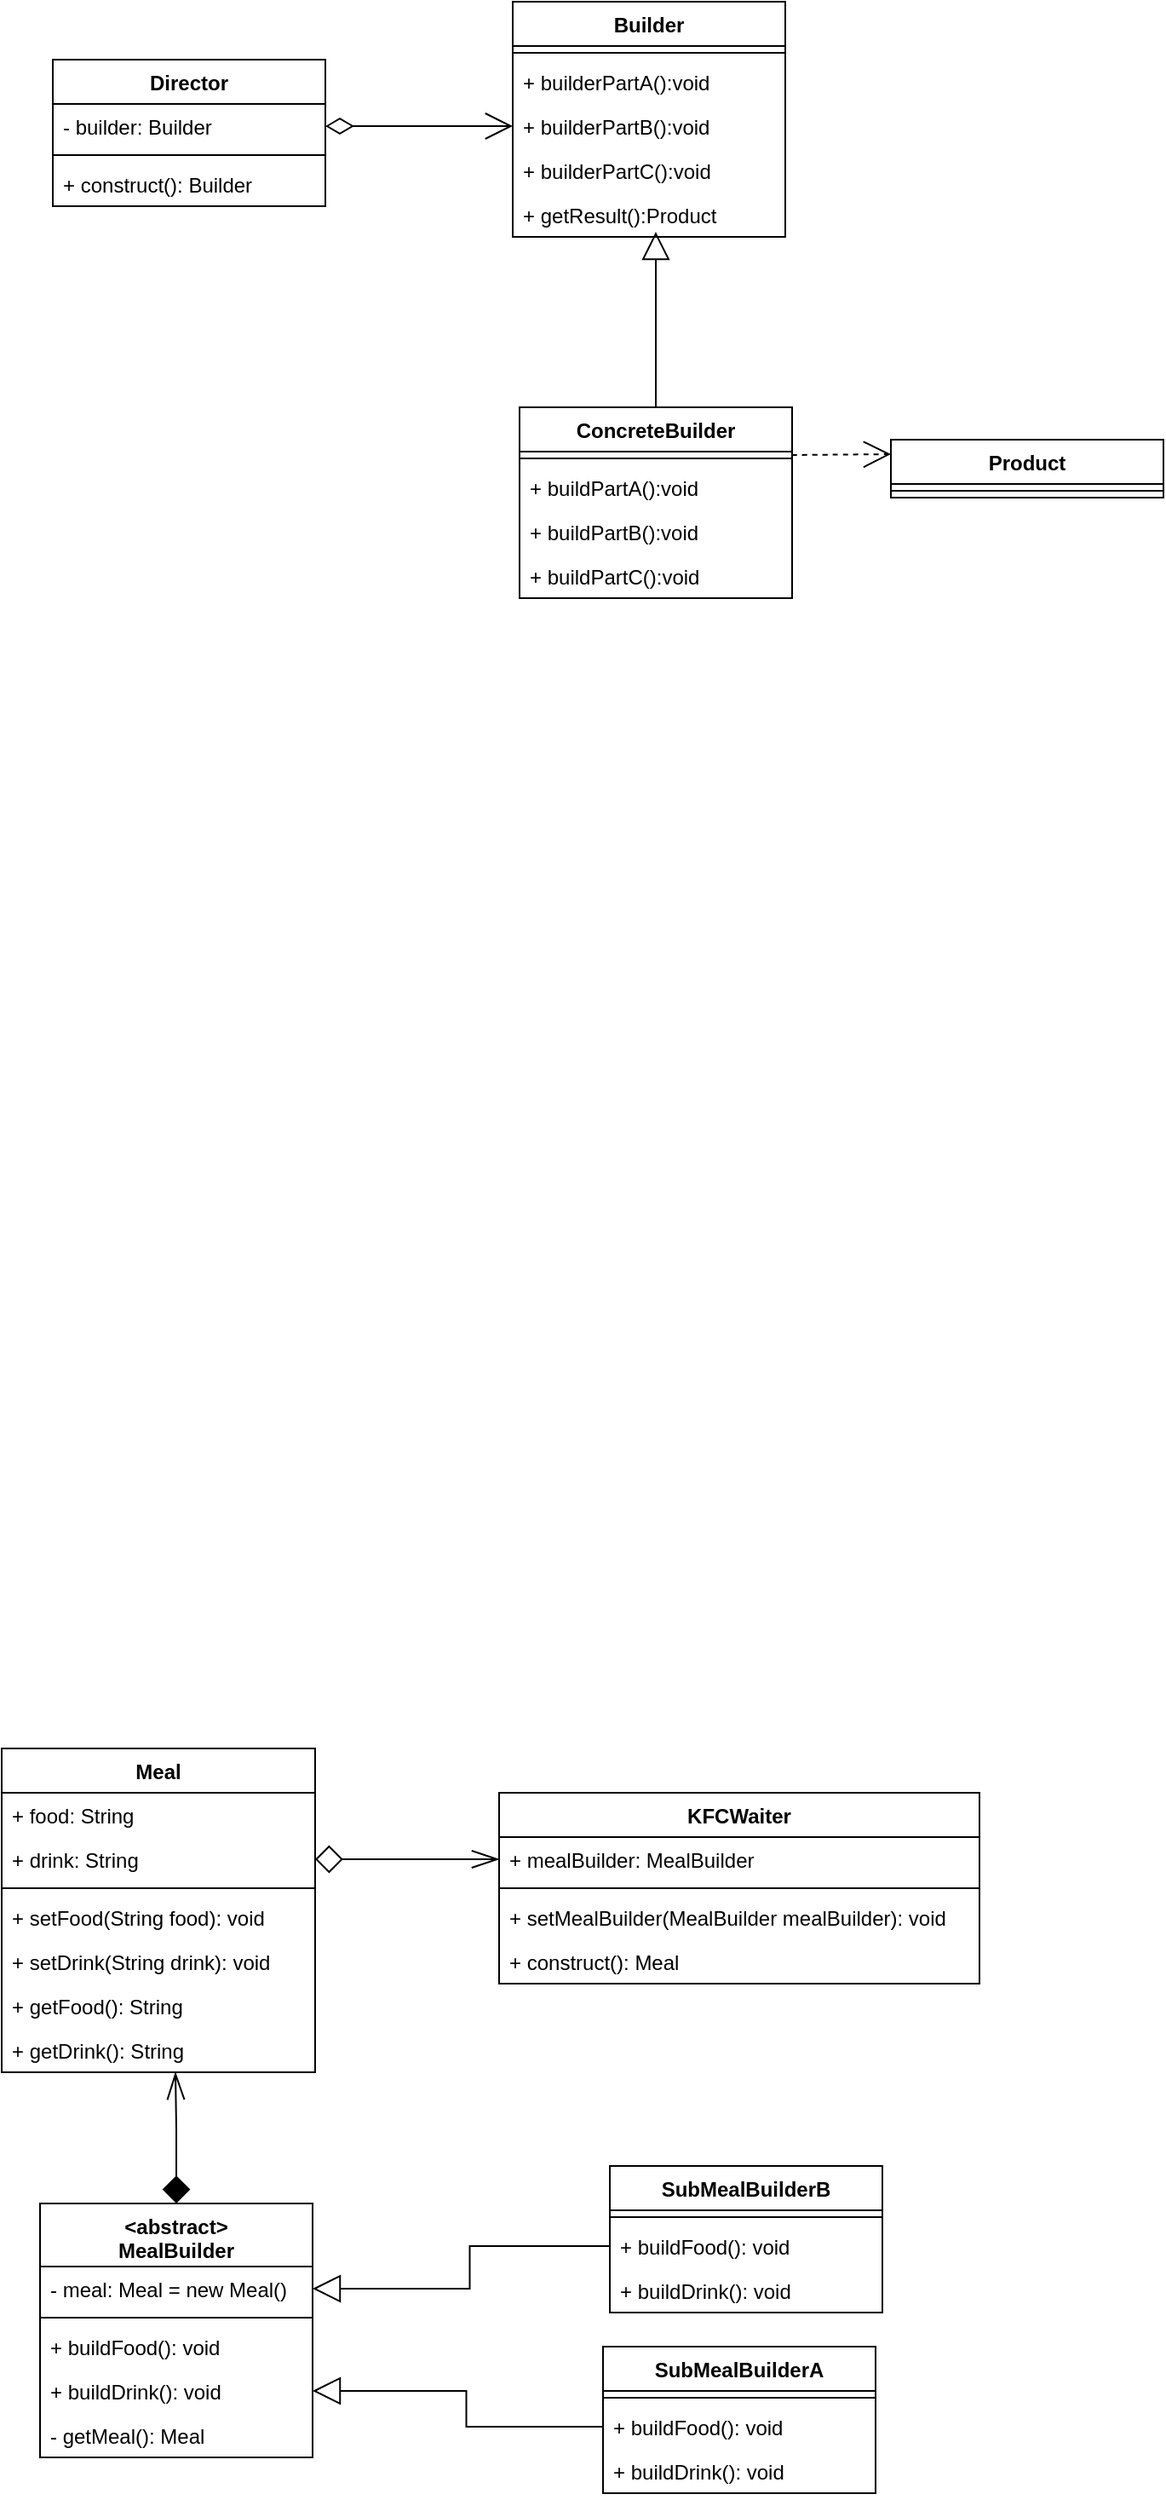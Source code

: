 <mxfile version="15.3.4" type="device"><diagram id="HQxXKQGNRLBeDkxbjRyu" name="Page-1"><mxGraphModel dx="1292" dy="698" grid="0" gridSize="10" guides="1" tooltips="1" connect="1" arrows="1" fold="1" page="1" pageScale="1" pageWidth="827" pageHeight="1169" math="0" shadow="0"><root><mxCell id="0"/><mxCell id="1" parent="0"/><mxCell id="90RU2VvvcYYSAsGsq9hx-1" value="Director" style="swimlane;fontStyle=1;align=center;verticalAlign=top;childLayout=stackLayout;horizontal=1;startSize=26;horizontalStack=0;resizeParent=1;resizeParentMax=0;resizeLast=0;collapsible=1;marginBottom=0;hachureGap=4;pointerEvents=0;" vertex="1" parent="1"><mxGeometry x="144" y="188" width="160" height="86" as="geometry"/></mxCell><mxCell id="90RU2VvvcYYSAsGsq9hx-2" value="- builder: Builder" style="text;strokeColor=none;fillColor=none;align=left;verticalAlign=top;spacingLeft=4;spacingRight=4;overflow=hidden;rotatable=0;points=[[0,0.5],[1,0.5]];portConstraint=eastwest;" vertex="1" parent="90RU2VvvcYYSAsGsq9hx-1"><mxGeometry y="26" width="160" height="26" as="geometry"/></mxCell><mxCell id="90RU2VvvcYYSAsGsq9hx-3" value="" style="line;strokeWidth=1;fillColor=none;align=left;verticalAlign=middle;spacingTop=-1;spacingLeft=3;spacingRight=3;rotatable=0;labelPosition=right;points=[];portConstraint=eastwest;" vertex="1" parent="90RU2VvvcYYSAsGsq9hx-1"><mxGeometry y="52" width="160" height="8" as="geometry"/></mxCell><mxCell id="90RU2VvvcYYSAsGsq9hx-4" value="+ construct(): Builder" style="text;strokeColor=none;fillColor=none;align=left;verticalAlign=top;spacingLeft=4;spacingRight=4;overflow=hidden;rotatable=0;points=[[0,0.5],[1,0.5]];portConstraint=eastwest;" vertex="1" parent="90RU2VvvcYYSAsGsq9hx-1"><mxGeometry y="60" width="160" height="26" as="geometry"/></mxCell><mxCell id="90RU2VvvcYYSAsGsq9hx-5" value="Builder" style="swimlane;fontStyle=1;align=center;verticalAlign=top;childLayout=stackLayout;horizontal=1;startSize=26;horizontalStack=0;resizeParent=1;resizeParentMax=0;resizeLast=0;collapsible=1;marginBottom=0;hachureGap=4;pointerEvents=0;" vertex="1" parent="1"><mxGeometry x="414" y="154" width="160" height="138" as="geometry"/></mxCell><mxCell id="90RU2VvvcYYSAsGsq9hx-7" value="" style="line;strokeWidth=1;fillColor=none;align=left;verticalAlign=middle;spacingTop=-1;spacingLeft=3;spacingRight=3;rotatable=0;labelPosition=right;points=[];portConstraint=eastwest;" vertex="1" parent="90RU2VvvcYYSAsGsq9hx-5"><mxGeometry y="26" width="160" height="8" as="geometry"/></mxCell><mxCell id="90RU2VvvcYYSAsGsq9hx-8" value="+ builderPartA():void" style="text;strokeColor=none;fillColor=none;align=left;verticalAlign=top;spacingLeft=4;spacingRight=4;overflow=hidden;rotatable=0;points=[[0,0.5],[1,0.5]];portConstraint=eastwest;" vertex="1" parent="90RU2VvvcYYSAsGsq9hx-5"><mxGeometry y="34" width="160" height="26" as="geometry"/></mxCell><mxCell id="90RU2VvvcYYSAsGsq9hx-9" value="+ builderPartB():void" style="text;strokeColor=none;fillColor=none;align=left;verticalAlign=top;spacingLeft=4;spacingRight=4;overflow=hidden;rotatable=0;points=[[0,0.5],[1,0.5]];portConstraint=eastwest;" vertex="1" parent="90RU2VvvcYYSAsGsq9hx-5"><mxGeometry y="60" width="160" height="26" as="geometry"/></mxCell><mxCell id="90RU2VvvcYYSAsGsq9hx-10" value="+ builderPartC():void" style="text;strokeColor=none;fillColor=none;align=left;verticalAlign=top;spacingLeft=4;spacingRight=4;overflow=hidden;rotatable=0;points=[[0,0.5],[1,0.5]];portConstraint=eastwest;" vertex="1" parent="90RU2VvvcYYSAsGsq9hx-5"><mxGeometry y="86" width="160" height="26" as="geometry"/></mxCell><mxCell id="90RU2VvvcYYSAsGsq9hx-11" value="+ getResult():Product" style="text;strokeColor=none;fillColor=none;align=left;verticalAlign=top;spacingLeft=4;spacingRight=4;overflow=hidden;rotatable=0;points=[[0,0.5],[1,0.5]];portConstraint=eastwest;" vertex="1" parent="90RU2VvvcYYSAsGsq9hx-5"><mxGeometry y="112" width="160" height="26" as="geometry"/></mxCell><mxCell id="90RU2VvvcYYSAsGsq9hx-25" style="edgeStyle=none;curved=1;rounded=0;orthogonalLoop=1;jettySize=auto;html=1;exitX=0.5;exitY=0;exitDx=0;exitDy=0;entryX=0.525;entryY=0.887;entryDx=0;entryDy=0;entryPerimeter=0;endArrow=block;startSize=14;endSize=14;sourcePerimeterSpacing=8;targetPerimeterSpacing=8;endFill=0;" edge="1" parent="1" source="90RU2VvvcYYSAsGsq9hx-12" target="90RU2VvvcYYSAsGsq9hx-11"><mxGeometry relative="1" as="geometry"/></mxCell><mxCell id="90RU2VvvcYYSAsGsq9hx-26" style="edgeStyle=none;curved=1;rounded=0;orthogonalLoop=1;jettySize=auto;html=1;exitX=1;exitY=0.25;exitDx=0;exitDy=0;entryX=0;entryY=0.25;entryDx=0;entryDy=0;endArrow=open;startSize=14;endSize=14;sourcePerimeterSpacing=8;targetPerimeterSpacing=8;dashed=1;" edge="1" parent="1" source="90RU2VvvcYYSAsGsq9hx-12" target="90RU2VvvcYYSAsGsq9hx-19"><mxGeometry relative="1" as="geometry"/></mxCell><mxCell id="90RU2VvvcYYSAsGsq9hx-12" value="ConcreteBuilder" style="swimlane;fontStyle=1;align=center;verticalAlign=top;childLayout=stackLayout;horizontal=1;startSize=26;horizontalStack=0;resizeParent=1;resizeParentMax=0;resizeLast=0;collapsible=1;marginBottom=0;hachureGap=4;pointerEvents=0;" vertex="1" parent="1"><mxGeometry x="418" y="392" width="160" height="112" as="geometry"/></mxCell><mxCell id="90RU2VvvcYYSAsGsq9hx-14" value="" style="line;strokeWidth=1;fillColor=none;align=left;verticalAlign=middle;spacingTop=-1;spacingLeft=3;spacingRight=3;rotatable=0;labelPosition=right;points=[];portConstraint=eastwest;" vertex="1" parent="90RU2VvvcYYSAsGsq9hx-12"><mxGeometry y="26" width="160" height="8" as="geometry"/></mxCell><mxCell id="90RU2VvvcYYSAsGsq9hx-15" value="+ buildPartA():void" style="text;strokeColor=none;fillColor=none;align=left;verticalAlign=top;spacingLeft=4;spacingRight=4;overflow=hidden;rotatable=0;points=[[0,0.5],[1,0.5]];portConstraint=eastwest;" vertex="1" parent="90RU2VvvcYYSAsGsq9hx-12"><mxGeometry y="34" width="160" height="26" as="geometry"/></mxCell><mxCell id="90RU2VvvcYYSAsGsq9hx-16" value="+ buildPartB():void" style="text;strokeColor=none;fillColor=none;align=left;verticalAlign=top;spacingLeft=4;spacingRight=4;overflow=hidden;rotatable=0;points=[[0,0.5],[1,0.5]];portConstraint=eastwest;" vertex="1" parent="90RU2VvvcYYSAsGsq9hx-12"><mxGeometry y="60" width="160" height="26" as="geometry"/></mxCell><mxCell id="90RU2VvvcYYSAsGsq9hx-17" value="+ buildPartC():void" style="text;strokeColor=none;fillColor=none;align=left;verticalAlign=top;spacingLeft=4;spacingRight=4;overflow=hidden;rotatable=0;points=[[0,0.5],[1,0.5]];portConstraint=eastwest;" vertex="1" parent="90RU2VvvcYYSAsGsq9hx-12"><mxGeometry y="86" width="160" height="26" as="geometry"/></mxCell><mxCell id="90RU2VvvcYYSAsGsq9hx-19" value="Product" style="swimlane;fontStyle=1;align=center;verticalAlign=top;childLayout=stackLayout;horizontal=1;startSize=26;horizontalStack=0;resizeParent=1;resizeParentMax=0;resizeLast=0;collapsible=1;marginBottom=0;hachureGap=4;pointerEvents=0;" vertex="1" parent="1"><mxGeometry x="636" y="411" width="160" height="34" as="geometry"/></mxCell><mxCell id="90RU2VvvcYYSAsGsq9hx-21" value="" style="line;strokeWidth=1;fillColor=none;align=left;verticalAlign=middle;spacingTop=-1;spacingLeft=3;spacingRight=3;rotatable=0;labelPosition=right;points=[];portConstraint=eastwest;" vertex="1" parent="90RU2VvvcYYSAsGsq9hx-19"><mxGeometry y="26" width="160" height="8" as="geometry"/></mxCell><mxCell id="90RU2VvvcYYSAsGsq9hx-24" style="edgeStyle=none;curved=1;rounded=0;orthogonalLoop=1;jettySize=auto;html=1;exitX=1;exitY=0.5;exitDx=0;exitDy=0;endArrow=open;startSize=14;endSize=14;sourcePerimeterSpacing=8;targetPerimeterSpacing=8;entryX=0;entryY=0.5;entryDx=0;entryDy=0;startArrow=diamondThin;startFill=0;" edge="1" parent="1" source="90RU2VvvcYYSAsGsq9hx-2" target="90RU2VvvcYYSAsGsq9hx-9"><mxGeometry relative="1" as="geometry"/></mxCell><mxCell id="90RU2VvvcYYSAsGsq9hx-32" value="Meal" style="swimlane;fontStyle=1;align=center;verticalAlign=top;childLayout=stackLayout;horizontal=1;startSize=26;horizontalStack=0;resizeParent=1;resizeParentMax=0;resizeLast=0;collapsible=1;marginBottom=0;hachureGap=4;pointerEvents=0;" vertex="1" parent="1"><mxGeometry x="114" y="1179" width="184" height="190" as="geometry"/></mxCell><mxCell id="90RU2VvvcYYSAsGsq9hx-33" value="+ food: String" style="text;strokeColor=none;fillColor=none;align=left;verticalAlign=top;spacingLeft=4;spacingRight=4;overflow=hidden;rotatable=0;points=[[0,0.5],[1,0.5]];portConstraint=eastwest;" vertex="1" parent="90RU2VvvcYYSAsGsq9hx-32"><mxGeometry y="26" width="184" height="26" as="geometry"/></mxCell><mxCell id="90RU2VvvcYYSAsGsq9hx-36" value="+ drink: String" style="text;strokeColor=none;fillColor=none;align=left;verticalAlign=top;spacingLeft=4;spacingRight=4;overflow=hidden;rotatable=0;points=[[0,0.5],[1,0.5]];portConstraint=eastwest;" vertex="1" parent="90RU2VvvcYYSAsGsq9hx-32"><mxGeometry y="52" width="184" height="26" as="geometry"/></mxCell><mxCell id="90RU2VvvcYYSAsGsq9hx-34" value="" style="line;strokeWidth=1;fillColor=none;align=left;verticalAlign=middle;spacingTop=-1;spacingLeft=3;spacingRight=3;rotatable=0;labelPosition=right;points=[];portConstraint=eastwest;" vertex="1" parent="90RU2VvvcYYSAsGsq9hx-32"><mxGeometry y="78" width="184" height="8" as="geometry"/></mxCell><mxCell id="90RU2VvvcYYSAsGsq9hx-35" value="+ setFood(String food): void" style="text;strokeColor=none;fillColor=none;align=left;verticalAlign=top;spacingLeft=4;spacingRight=4;overflow=hidden;rotatable=0;points=[[0,0.5],[1,0.5]];portConstraint=eastwest;" vertex="1" parent="90RU2VvvcYYSAsGsq9hx-32"><mxGeometry y="86" width="184" height="26" as="geometry"/></mxCell><mxCell id="90RU2VvvcYYSAsGsq9hx-37" value="+ setDrink(String drink): void" style="text;strokeColor=none;fillColor=none;align=left;verticalAlign=top;spacingLeft=4;spacingRight=4;overflow=hidden;rotatable=0;points=[[0,0.5],[1,0.5]];portConstraint=eastwest;" vertex="1" parent="90RU2VvvcYYSAsGsq9hx-32"><mxGeometry y="112" width="184" height="26" as="geometry"/></mxCell><mxCell id="90RU2VvvcYYSAsGsq9hx-38" value="+ getFood(): String" style="text;strokeColor=none;fillColor=none;align=left;verticalAlign=top;spacingLeft=4;spacingRight=4;overflow=hidden;rotatable=0;points=[[0,0.5],[1,0.5]];portConstraint=eastwest;" vertex="1" parent="90RU2VvvcYYSAsGsq9hx-32"><mxGeometry y="138" width="184" height="26" as="geometry"/></mxCell><mxCell id="90RU2VvvcYYSAsGsq9hx-39" value="+ getDrink(): String" style="text;strokeColor=none;fillColor=none;align=left;verticalAlign=top;spacingLeft=4;spacingRight=4;overflow=hidden;rotatable=0;points=[[0,0.5],[1,0.5]];portConstraint=eastwest;" vertex="1" parent="90RU2VvvcYYSAsGsq9hx-32"><mxGeometry y="164" width="184" height="26" as="geometry"/></mxCell><mxCell id="90RU2VvvcYYSAsGsq9hx-63" style="edgeStyle=orthogonalEdgeStyle;rounded=0;orthogonalLoop=1;jettySize=auto;html=1;exitX=0.5;exitY=0;exitDx=0;exitDy=0;startArrow=diamond;startFill=1;endArrow=openThin;endFill=0;startSize=14;endSize=14;sourcePerimeterSpacing=8;targetPerimeterSpacing=8;" edge="1" parent="1" source="90RU2VvvcYYSAsGsq9hx-40"><mxGeometry relative="1" as="geometry"><mxPoint x="216" y="1369" as="targetPoint"/><Array as="points"><mxPoint x="216" y="1402"/></Array></mxGeometry></mxCell><mxCell id="90RU2VvvcYYSAsGsq9hx-40" value="&lt;abstract&gt;&#10;MealBuilder" style="swimlane;fontStyle=1;align=center;verticalAlign=top;childLayout=stackLayout;horizontal=1;startSize=37;horizontalStack=0;resizeParent=1;resizeParentMax=0;resizeLast=0;collapsible=1;marginBottom=0;hachureGap=4;pointerEvents=0;" vertex="1" parent="1"><mxGeometry x="136.5" y="1446" width="160" height="149" as="geometry"/></mxCell><mxCell id="90RU2VvvcYYSAsGsq9hx-41" value="- meal: Meal = new Meal()" style="text;strokeColor=none;fillColor=none;align=left;verticalAlign=top;spacingLeft=4;spacingRight=4;overflow=hidden;rotatable=0;points=[[0,0.5],[1,0.5]];portConstraint=eastwest;" vertex="1" parent="90RU2VvvcYYSAsGsq9hx-40"><mxGeometry y="37" width="160" height="26" as="geometry"/></mxCell><mxCell id="90RU2VvvcYYSAsGsq9hx-42" value="" style="line;strokeWidth=1;fillColor=none;align=left;verticalAlign=middle;spacingTop=-1;spacingLeft=3;spacingRight=3;rotatable=0;labelPosition=right;points=[];portConstraint=eastwest;" vertex="1" parent="90RU2VvvcYYSAsGsq9hx-40"><mxGeometry y="63" width="160" height="8" as="geometry"/></mxCell><mxCell id="90RU2VvvcYYSAsGsq9hx-43" value="+ buildFood(): void" style="text;strokeColor=none;fillColor=none;align=left;verticalAlign=top;spacingLeft=4;spacingRight=4;overflow=hidden;rotatable=0;points=[[0,0.5],[1,0.5]];portConstraint=eastwest;" vertex="1" parent="90RU2VvvcYYSAsGsq9hx-40"><mxGeometry y="71" width="160" height="26" as="geometry"/></mxCell><mxCell id="90RU2VvvcYYSAsGsq9hx-44" value="+ buildDrink(): void" style="text;strokeColor=none;fillColor=none;align=left;verticalAlign=top;spacingLeft=4;spacingRight=4;overflow=hidden;rotatable=0;points=[[0,0.5],[1,0.5]];portConstraint=eastwest;" vertex="1" parent="90RU2VvvcYYSAsGsq9hx-40"><mxGeometry y="97" width="160" height="26" as="geometry"/></mxCell><mxCell id="90RU2VvvcYYSAsGsq9hx-45" value="- getMeal(): Meal" style="text;strokeColor=none;fillColor=none;align=left;verticalAlign=top;spacingLeft=4;spacingRight=4;overflow=hidden;rotatable=0;points=[[0,0.5],[1,0.5]];portConstraint=eastwest;" vertex="1" parent="90RU2VvvcYYSAsGsq9hx-40"><mxGeometry y="123" width="160" height="26" as="geometry"/></mxCell><mxCell id="90RU2VvvcYYSAsGsq9hx-46" value="SubMealBuilderA" style="swimlane;fontStyle=1;align=center;verticalAlign=top;childLayout=stackLayout;horizontal=1;startSize=26;horizontalStack=0;resizeParent=1;resizeParentMax=0;resizeLast=0;collapsible=1;marginBottom=0;hachureGap=4;pointerEvents=0;" vertex="1" parent="1"><mxGeometry x="467" y="1530" width="160" height="86" as="geometry"/></mxCell><mxCell id="90RU2VvvcYYSAsGsq9hx-48" value="" style="line;strokeWidth=1;fillColor=none;align=left;verticalAlign=middle;spacingTop=-1;spacingLeft=3;spacingRight=3;rotatable=0;labelPosition=right;points=[];portConstraint=eastwest;" vertex="1" parent="90RU2VvvcYYSAsGsq9hx-46"><mxGeometry y="26" width="160" height="8" as="geometry"/></mxCell><mxCell id="90RU2VvvcYYSAsGsq9hx-50" value="+ buildFood(): void" style="text;strokeColor=none;fillColor=none;align=left;verticalAlign=top;spacingLeft=4;spacingRight=4;overflow=hidden;rotatable=0;points=[[0,0.5],[1,0.5]];portConstraint=eastwest;" vertex="1" parent="90RU2VvvcYYSAsGsq9hx-46"><mxGeometry y="34" width="160" height="26" as="geometry"/></mxCell><mxCell id="90RU2VvvcYYSAsGsq9hx-51" value="+ buildDrink(): void" style="text;strokeColor=none;fillColor=none;align=left;verticalAlign=top;spacingLeft=4;spacingRight=4;overflow=hidden;rotatable=0;points=[[0,0.5],[1,0.5]];portConstraint=eastwest;" vertex="1" parent="90RU2VvvcYYSAsGsq9hx-46"><mxGeometry y="60" width="160" height="26" as="geometry"/></mxCell><mxCell id="90RU2VvvcYYSAsGsq9hx-52" value="SubMealBuilderB" style="swimlane;fontStyle=1;align=center;verticalAlign=top;childLayout=stackLayout;horizontal=1;startSize=26;horizontalStack=0;resizeParent=1;resizeParentMax=0;resizeLast=0;collapsible=1;marginBottom=0;hachureGap=4;pointerEvents=0;" vertex="1" parent="1"><mxGeometry x="471" y="1424" width="160" height="86" as="geometry"/></mxCell><mxCell id="90RU2VvvcYYSAsGsq9hx-53" value="" style="line;strokeWidth=1;fillColor=none;align=left;verticalAlign=middle;spacingTop=-1;spacingLeft=3;spacingRight=3;rotatable=0;labelPosition=right;points=[];portConstraint=eastwest;" vertex="1" parent="90RU2VvvcYYSAsGsq9hx-52"><mxGeometry y="26" width="160" height="8" as="geometry"/></mxCell><mxCell id="90RU2VvvcYYSAsGsq9hx-54" value="+ buildFood(): void" style="text;strokeColor=none;fillColor=none;align=left;verticalAlign=top;spacingLeft=4;spacingRight=4;overflow=hidden;rotatable=0;points=[[0,0.5],[1,0.5]];portConstraint=eastwest;" vertex="1" parent="90RU2VvvcYYSAsGsq9hx-52"><mxGeometry y="34" width="160" height="26" as="geometry"/></mxCell><mxCell id="90RU2VvvcYYSAsGsq9hx-55" value="+ buildDrink(): void" style="text;strokeColor=none;fillColor=none;align=left;verticalAlign=top;spacingLeft=4;spacingRight=4;overflow=hidden;rotatable=0;points=[[0,0.5],[1,0.5]];portConstraint=eastwest;" vertex="1" parent="90RU2VvvcYYSAsGsq9hx-52"><mxGeometry y="60" width="160" height="26" as="geometry"/></mxCell><mxCell id="90RU2VvvcYYSAsGsq9hx-58" value="KFCWaiter" style="swimlane;fontStyle=1;align=center;verticalAlign=top;childLayout=stackLayout;horizontal=1;startSize=26;horizontalStack=0;resizeParent=1;resizeParentMax=0;resizeLast=0;collapsible=1;marginBottom=0;hachureGap=4;pointerEvents=0;" vertex="1" parent="1"><mxGeometry x="406" y="1205" width="282" height="112" as="geometry"/></mxCell><mxCell id="90RU2VvvcYYSAsGsq9hx-59" value="+ mealBuilder: MealBuilder" style="text;strokeColor=none;fillColor=none;align=left;verticalAlign=top;spacingLeft=4;spacingRight=4;overflow=hidden;rotatable=0;points=[[0,0.5],[1,0.5]];portConstraint=eastwest;" vertex="1" parent="90RU2VvvcYYSAsGsq9hx-58"><mxGeometry y="26" width="282" height="26" as="geometry"/></mxCell><mxCell id="90RU2VvvcYYSAsGsq9hx-60" value="" style="line;strokeWidth=1;fillColor=none;align=left;verticalAlign=middle;spacingTop=-1;spacingLeft=3;spacingRight=3;rotatable=0;labelPosition=right;points=[];portConstraint=eastwest;" vertex="1" parent="90RU2VvvcYYSAsGsq9hx-58"><mxGeometry y="52" width="282" height="8" as="geometry"/></mxCell><mxCell id="90RU2VvvcYYSAsGsq9hx-61" value="+ setMealBuilder(MealBuilder mealBuilder): void" style="text;strokeColor=none;fillColor=none;align=left;verticalAlign=top;spacingLeft=4;spacingRight=4;overflow=hidden;rotatable=0;points=[[0,0.5],[1,0.5]];portConstraint=eastwest;" vertex="1" parent="90RU2VvvcYYSAsGsq9hx-58"><mxGeometry y="60" width="282" height="26" as="geometry"/></mxCell><mxCell id="90RU2VvvcYYSAsGsq9hx-62" value="+ construct(): Meal" style="text;strokeColor=none;fillColor=none;align=left;verticalAlign=top;spacingLeft=4;spacingRight=4;overflow=hidden;rotatable=0;points=[[0,0.5],[1,0.5]];portConstraint=eastwest;" vertex="1" parent="90RU2VvvcYYSAsGsq9hx-58"><mxGeometry y="86" width="282" height="26" as="geometry"/></mxCell><mxCell id="90RU2VvvcYYSAsGsq9hx-64" style="edgeStyle=orthogonalEdgeStyle;rounded=0;orthogonalLoop=1;jettySize=auto;html=1;exitX=1;exitY=0.5;exitDx=0;exitDy=0;entryX=0;entryY=0.5;entryDx=0;entryDy=0;startArrow=diamond;startFill=0;endArrow=openThin;endFill=0;startSize=14;endSize=14;sourcePerimeterSpacing=8;targetPerimeterSpacing=8;" edge="1" parent="1" source="90RU2VvvcYYSAsGsq9hx-36" target="90RU2VvvcYYSAsGsq9hx-59"><mxGeometry relative="1" as="geometry"/></mxCell><mxCell id="90RU2VvvcYYSAsGsq9hx-66" style="edgeStyle=orthogonalEdgeStyle;rounded=0;orthogonalLoop=1;jettySize=auto;html=1;exitX=0;exitY=0.5;exitDx=0;exitDy=0;entryX=1;entryY=0.5;entryDx=0;entryDy=0;startArrow=none;startFill=0;endArrow=block;endFill=0;startSize=14;endSize=14;sourcePerimeterSpacing=8;targetPerimeterSpacing=8;" edge="1" parent="1" source="90RU2VvvcYYSAsGsq9hx-54" target="90RU2VvvcYYSAsGsq9hx-41"><mxGeometry relative="1" as="geometry"/></mxCell><mxCell id="90RU2VvvcYYSAsGsq9hx-67" style="edgeStyle=orthogonalEdgeStyle;rounded=0;orthogonalLoop=1;jettySize=auto;html=1;exitX=0;exitY=0.5;exitDx=0;exitDy=0;entryX=1;entryY=0.5;entryDx=0;entryDy=0;startArrow=none;startFill=0;endArrow=block;endFill=0;startSize=14;endSize=14;sourcePerimeterSpacing=8;targetPerimeterSpacing=8;" edge="1" parent="1" source="90RU2VvvcYYSAsGsq9hx-50" target="90RU2VvvcYYSAsGsq9hx-44"><mxGeometry relative="1" as="geometry"/></mxCell></root></mxGraphModel></diagram></mxfile>